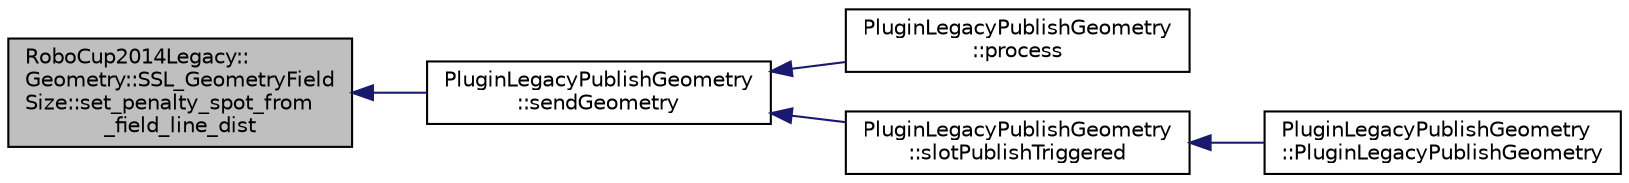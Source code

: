 digraph "RoboCup2014Legacy::Geometry::SSL_GeometryFieldSize::set_penalty_spot_from_field_line_dist"
{
 // INTERACTIVE_SVG=YES
  edge [fontname="Helvetica",fontsize="10",labelfontname="Helvetica",labelfontsize="10"];
  node [fontname="Helvetica",fontsize="10",shape=record];
  rankdir="LR";
  Node1 [label="RoboCup2014Legacy::\lGeometry::SSL_GeometryField\lSize::set_penalty_spot_from\l_field_line_dist",height=0.2,width=0.4,color="black", fillcolor="grey75", style="filled", fontcolor="black"];
  Node1 -> Node2 [dir="back",color="midnightblue",fontsize="10",style="solid",fontname="Helvetica"];
  Node2 [label="PluginLegacyPublishGeometry\l::sendGeometry",height=0.2,width=0.4,color="black", fillcolor="white", style="filled",URL="$da/da8/class_plugin_legacy_publish_geometry.html#ab3a19abff7ed07a1980e2ba3f839b0dc"];
  Node2 -> Node3 [dir="back",color="midnightblue",fontsize="10",style="solid",fontname="Helvetica"];
  Node3 [label="PluginLegacyPublishGeometry\l::process",height=0.2,width=0.4,color="black", fillcolor="white", style="filled",URL="$da/da8/class_plugin_legacy_publish_geometry.html#a1e8cc6b653351ad1c5230b15976cbbe5"];
  Node2 -> Node4 [dir="back",color="midnightblue",fontsize="10",style="solid",fontname="Helvetica"];
  Node4 [label="PluginLegacyPublishGeometry\l::slotPublishTriggered",height=0.2,width=0.4,color="black", fillcolor="white", style="filled",URL="$da/da8/class_plugin_legacy_publish_geometry.html#a298abe557fb26dbb5e147d7e742cbe75"];
  Node4 -> Node5 [dir="back",color="midnightblue",fontsize="10",style="solid",fontname="Helvetica"];
  Node5 [label="PluginLegacyPublishGeometry\l::PluginLegacyPublishGeometry",height=0.2,width=0.4,color="black", fillcolor="white", style="filled",URL="$da/da8/class_plugin_legacy_publish_geometry.html#a1203737efb1d4913ba97729d6d4fb66b"];
}
